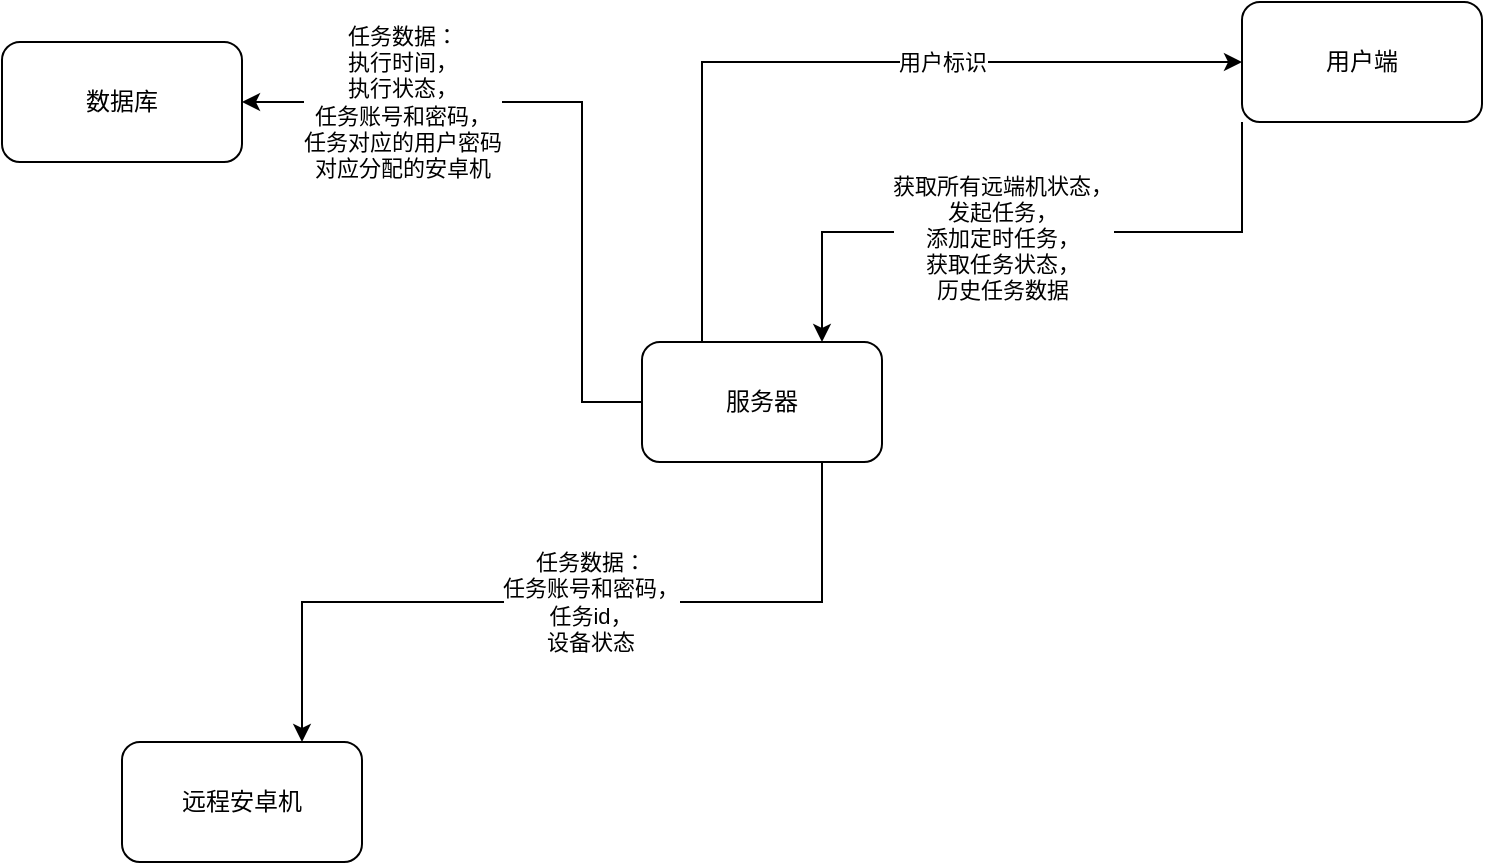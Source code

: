 <mxfile version="13.10.8" type="github">
  <diagram id="Rn8mhyH5KP1DUf5TbTiJ" name="Page-1">
    <mxGraphModel dx="1422" dy="762" grid="1" gridSize="10" guides="1" tooltips="1" connect="1" arrows="1" fold="1" page="1" pageScale="1" pageWidth="827" pageHeight="1169" math="0" shadow="0">
      <root>
        <mxCell id="0" />
        <mxCell id="1" parent="0" />
        <mxCell id="UErNP8QinnZ7R_jnbtOL-9" style="edgeStyle=orthogonalEdgeStyle;rounded=0;orthogonalLoop=1;jettySize=auto;html=1;entryX=1;entryY=0.5;entryDx=0;entryDy=0;" edge="1" parent="1" source="UErNP8QinnZ7R_jnbtOL-1" target="UErNP8QinnZ7R_jnbtOL-8">
          <mxGeometry relative="1" as="geometry">
            <Array as="points">
              <mxPoint x="340" y="300" />
              <mxPoint x="340" y="150" />
            </Array>
          </mxGeometry>
        </mxCell>
        <mxCell id="UErNP8QinnZ7R_jnbtOL-10" value="任务数据：&lt;br&gt;执行时间，&lt;br&gt;执行状态，&lt;br&gt;任务账号和密码，&lt;br&gt;任务对应的用户密码&lt;br&gt;对应分配的安卓机" style="edgeLabel;html=1;align=center;verticalAlign=middle;resizable=0;points=[];" vertex="1" connectable="0" parent="UErNP8QinnZ7R_jnbtOL-9">
          <mxGeometry x="0.65" y="2" relative="1" as="geometry">
            <mxPoint x="19" y="-2" as="offset" />
          </mxGeometry>
        </mxCell>
        <mxCell id="UErNP8QinnZ7R_jnbtOL-11" style="edgeStyle=orthogonalEdgeStyle;rounded=0;orthogonalLoop=1;jettySize=auto;html=1;exitX=0.25;exitY=0;exitDx=0;exitDy=0;entryX=0;entryY=0.5;entryDx=0;entryDy=0;" edge="1" parent="1" source="UErNP8QinnZ7R_jnbtOL-1" target="UErNP8QinnZ7R_jnbtOL-4">
          <mxGeometry relative="1" as="geometry" />
        </mxCell>
        <mxCell id="UErNP8QinnZ7R_jnbtOL-12" value="用户标识" style="edgeLabel;html=1;align=center;verticalAlign=middle;resizable=0;points=[];" vertex="1" connectable="0" parent="UErNP8QinnZ7R_jnbtOL-11">
          <mxGeometry x="0.434" y="2" relative="1" as="geometry">
            <mxPoint x="-34" y="2" as="offset" />
          </mxGeometry>
        </mxCell>
        <mxCell id="UErNP8QinnZ7R_jnbtOL-14" style="edgeStyle=orthogonalEdgeStyle;rounded=0;orthogonalLoop=1;jettySize=auto;html=1;exitX=0.75;exitY=1;exitDx=0;exitDy=0;entryX=0.75;entryY=0;entryDx=0;entryDy=0;" edge="1" parent="1" source="UErNP8QinnZ7R_jnbtOL-1" target="UErNP8QinnZ7R_jnbtOL-2">
          <mxGeometry relative="1" as="geometry" />
        </mxCell>
        <mxCell id="UErNP8QinnZ7R_jnbtOL-15" value="任务数据：&lt;br&gt;任务账号和密码，&lt;br&gt;任务id，&lt;br&gt;设备状态" style="edgeLabel;html=1;align=center;verticalAlign=middle;resizable=0;points=[];" vertex="1" connectable="0" parent="UErNP8QinnZ7R_jnbtOL-14">
          <mxGeometry x="-0.07" relative="1" as="geometry">
            <mxPoint as="offset" />
          </mxGeometry>
        </mxCell>
        <mxCell id="UErNP8QinnZ7R_jnbtOL-1" value="服务器" style="rounded=1;whiteSpace=wrap;html=1;" vertex="1" parent="1">
          <mxGeometry x="370" y="270" width="120" height="60" as="geometry" />
        </mxCell>
        <mxCell id="UErNP8QinnZ7R_jnbtOL-2" value="远程安卓机" style="rounded=1;whiteSpace=wrap;html=1;" vertex="1" parent="1">
          <mxGeometry x="110" y="470" width="120" height="60" as="geometry" />
        </mxCell>
        <mxCell id="UErNP8QinnZ7R_jnbtOL-6" style="edgeStyle=orthogonalEdgeStyle;rounded=0;orthogonalLoop=1;jettySize=auto;html=1;exitX=0;exitY=1;exitDx=0;exitDy=0;entryX=0.75;entryY=0;entryDx=0;entryDy=0;" edge="1" parent="1" source="UErNP8QinnZ7R_jnbtOL-4" target="UErNP8QinnZ7R_jnbtOL-1">
          <mxGeometry relative="1" as="geometry" />
        </mxCell>
        <mxCell id="UErNP8QinnZ7R_jnbtOL-7" value="获取所有远端机状态，&lt;br&gt;发起任务，&lt;br&gt;添加定时任务，&lt;br&gt;获取任务状态，&lt;br&gt;历史任务数据" style="edgeLabel;html=1;align=center;verticalAlign=middle;resizable=0;points=[];" vertex="1" connectable="0" parent="UErNP8QinnZ7R_jnbtOL-6">
          <mxGeometry x="0.093" y="3" relative="1" as="geometry">
            <mxPoint as="offset" />
          </mxGeometry>
        </mxCell>
        <mxCell id="UErNP8QinnZ7R_jnbtOL-4" value="用户端" style="rounded=1;whiteSpace=wrap;html=1;" vertex="1" parent="1">
          <mxGeometry x="670" y="100" width="120" height="60" as="geometry" />
        </mxCell>
        <mxCell id="UErNP8QinnZ7R_jnbtOL-8" value="数据库" style="rounded=1;whiteSpace=wrap;html=1;" vertex="1" parent="1">
          <mxGeometry x="50" y="120" width="120" height="60" as="geometry" />
        </mxCell>
      </root>
    </mxGraphModel>
  </diagram>
</mxfile>
